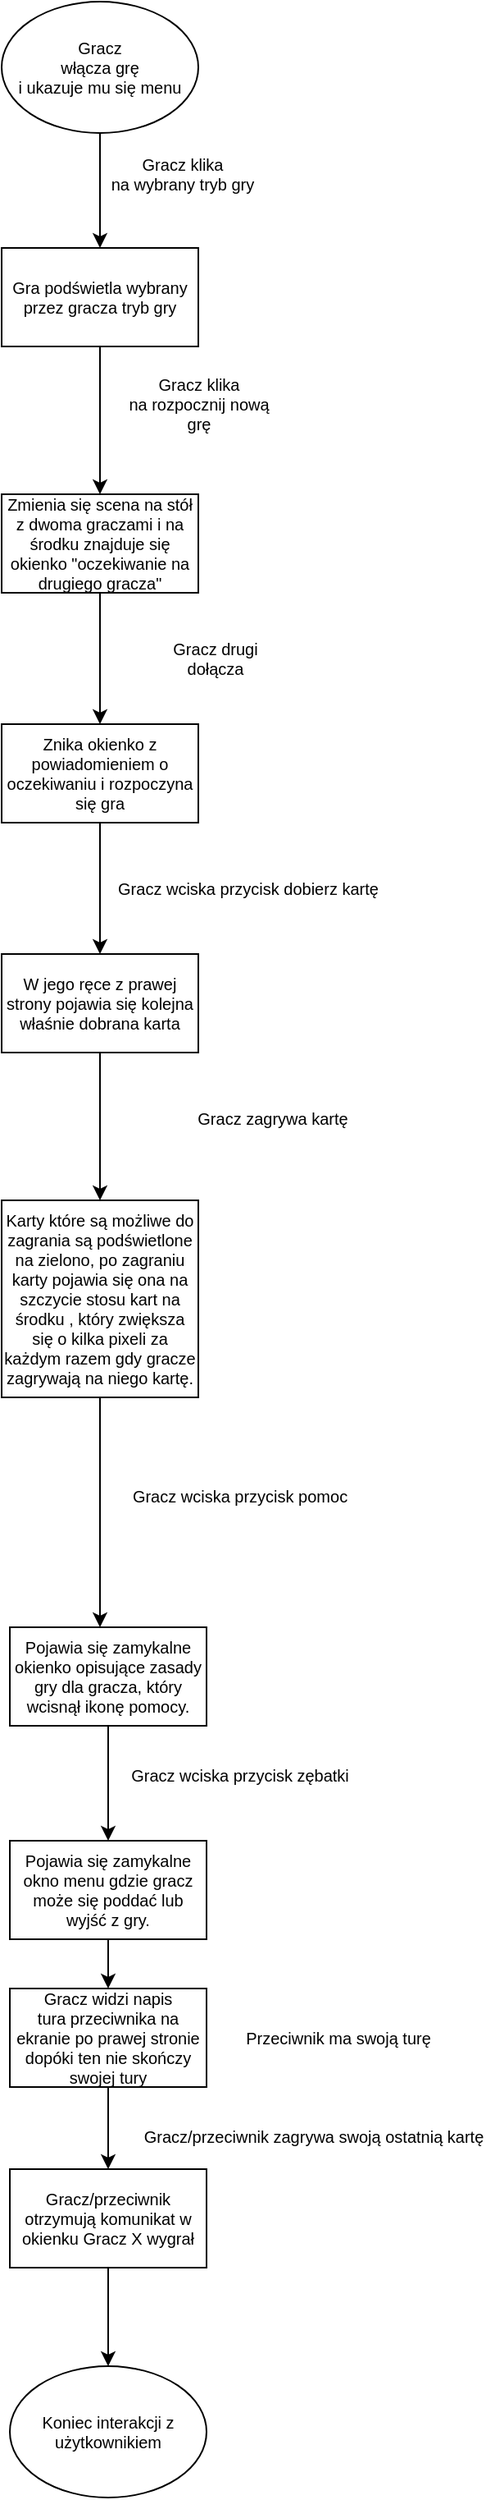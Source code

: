 <mxfile version="17.1.3" type="device"><diagram id="zYf6DZ3J2j3OQ2E81Uj7" name="Page-1"><mxGraphModel dx="1422" dy="795" grid="1" gridSize="10" guides="1" tooltips="1" connect="1" arrows="1" fold="1" page="1" pageScale="1" pageWidth="1169" pageHeight="1654" math="0" shadow="0"><root><mxCell id="0"/><mxCell id="1" parent="0"/><mxCell id="aHMyy_9fxocAKBkCxYvM-83" value="Gracz&lt;br&gt;włącza grę&lt;br&gt;i ukazuje mu się menu&lt;br&gt;" style="ellipse;whiteSpace=wrap;html=1;fontSize=10;" vertex="1" parent="1"><mxGeometry x="520" y="40" width="120" height="80" as="geometry"/></mxCell><mxCell id="aHMyy_9fxocAKBkCxYvM-84" value="" style="endArrow=classic;html=1;rounded=0;fontSize=10;exitX=0.5;exitY=1;exitDx=0;exitDy=0;" edge="1" parent="1" source="aHMyy_9fxocAKBkCxYvM-83" target="aHMyy_9fxocAKBkCxYvM-85"><mxGeometry width="50" height="50" relative="1" as="geometry"><mxPoint x="420" y="420" as="sourcePoint"/><mxPoint x="580" y="260" as="targetPoint"/></mxGeometry></mxCell><mxCell id="aHMyy_9fxocAKBkCxYvM-85" value="Gra podświetla wybrany&lt;br&gt;przez gracza tryb gry" style="rounded=0;whiteSpace=wrap;html=1;fontSize=10;" vertex="1" parent="1"><mxGeometry x="520" y="190" width="120" height="60" as="geometry"/></mxCell><mxCell id="aHMyy_9fxocAKBkCxYvM-86" value="Gracz klika&lt;br&gt;na wybrany tryb gry" style="text;html=1;align=center;verticalAlign=middle;resizable=0;points=[];autosize=1;strokeColor=none;fillColor=none;fontSize=10;" vertex="1" parent="1"><mxGeometry x="580" y="130" width="100" height="30" as="geometry"/></mxCell><mxCell id="aHMyy_9fxocAKBkCxYvM-87" value="Zmienia się scena na stół&lt;br&gt;z dwoma graczami i na środku znajduje się okienko &quot;oczekiwanie na drugiego gracza&quot;" style="rounded=0;whiteSpace=wrap;html=1;fontSize=10;" vertex="1" parent="1"><mxGeometry x="520" y="340" width="120" height="60" as="geometry"/></mxCell><mxCell id="aHMyy_9fxocAKBkCxYvM-88" value="" style="endArrow=classic;html=1;rounded=0;fontSize=10;exitX=0.5;exitY=1;exitDx=0;exitDy=0;entryX=0.5;entryY=0;entryDx=0;entryDy=0;" edge="1" parent="1" source="aHMyy_9fxocAKBkCxYvM-85" target="aHMyy_9fxocAKBkCxYvM-87"><mxGeometry width="50" height="50" relative="1" as="geometry"><mxPoint x="420" y="400" as="sourcePoint"/><mxPoint x="470" y="350" as="targetPoint"/></mxGeometry></mxCell><mxCell id="aHMyy_9fxocAKBkCxYvM-89" value="Gracz klika&lt;br&gt;na rozpocznij nową&lt;br&gt;grę" style="text;html=1;align=center;verticalAlign=middle;resizable=0;points=[];autosize=1;strokeColor=none;fillColor=none;fontSize=10;" vertex="1" parent="1"><mxGeometry x="590" y="265" width="100" height="40" as="geometry"/></mxCell><mxCell id="aHMyy_9fxocAKBkCxYvM-90" value="Znika okienko z powiadomieniem o oczekiwaniu i rozpoczyna się gra" style="rounded=0;whiteSpace=wrap;html=1;fontSize=10;" vertex="1" parent="1"><mxGeometry x="520" y="480" width="120" height="60" as="geometry"/></mxCell><mxCell id="aHMyy_9fxocAKBkCxYvM-91" value="" style="endArrow=classic;html=1;rounded=0;fontSize=10;exitX=0.5;exitY=1;exitDx=0;exitDy=0;entryX=0.5;entryY=0;entryDx=0;entryDy=0;" edge="1" parent="1" source="aHMyy_9fxocAKBkCxYvM-87" target="aHMyy_9fxocAKBkCxYvM-90"><mxGeometry width="50" height="50" relative="1" as="geometry"><mxPoint x="420" y="370" as="sourcePoint"/><mxPoint x="470" y="320" as="targetPoint"/></mxGeometry></mxCell><mxCell id="aHMyy_9fxocAKBkCxYvM-92" value="Gracz drugi&lt;br&gt;dołącza" style="text;html=1;align=center;verticalAlign=middle;resizable=0;points=[];autosize=1;strokeColor=none;fillColor=none;fontSize=10;" vertex="1" parent="1"><mxGeometry x="615" y="425" width="70" height="30" as="geometry"/></mxCell><mxCell id="aHMyy_9fxocAKBkCxYvM-93" value="W jego ręce z prawej&lt;br&gt;strony pojawia się kolejna&lt;br&gt;właśnie dobrana karta" style="rounded=0;whiteSpace=wrap;html=1;fontSize=10;" vertex="1" parent="1"><mxGeometry x="520" y="620" width="120" height="60" as="geometry"/></mxCell><mxCell id="aHMyy_9fxocAKBkCxYvM-94" value="" style="endArrow=classic;html=1;rounded=0;fontSize=10;exitX=0.5;exitY=1;exitDx=0;exitDy=0;entryX=0.5;entryY=0;entryDx=0;entryDy=0;" edge="1" parent="1" source="aHMyy_9fxocAKBkCxYvM-90" target="aHMyy_9fxocAKBkCxYvM-93"><mxGeometry width="50" height="50" relative="1" as="geometry"><mxPoint x="420" y="590" as="sourcePoint"/><mxPoint x="470" y="540" as="targetPoint"/></mxGeometry></mxCell><mxCell id="aHMyy_9fxocAKBkCxYvM-95" value="Gracz wciska przycisk dobierz kartę" style="text;html=1;align=center;verticalAlign=middle;resizable=0;points=[];autosize=1;strokeColor=none;fillColor=none;fontSize=10;strokeWidth=4;" vertex="1" parent="1"><mxGeometry x="585" y="570" width="170" height="20" as="geometry"/></mxCell><mxCell id="aHMyy_9fxocAKBkCxYvM-98" value="" style="endArrow=classic;html=1;rounded=0;fontSize=10;exitX=0.5;exitY=1;exitDx=0;exitDy=0;entryX=0.5;entryY=0;entryDx=0;entryDy=0;" edge="1" parent="1" source="aHMyy_9fxocAKBkCxYvM-93"><mxGeometry width="50" height="50" relative="1" as="geometry"><mxPoint x="580" y="690" as="sourcePoint"/><mxPoint x="580" y="770" as="targetPoint"/></mxGeometry></mxCell><mxCell id="aHMyy_9fxocAKBkCxYvM-101" value="Karty które są możliwe do zagrania są podświetlone na zielono, po zagraniu karty pojawia się ona na szczycie stosu kart na środku , który zwiększa się o kilka pixeli za każdym razem gdy gracze zagrywają na niego kartę." style="rounded=0;whiteSpace=wrap;html=1;fontSize=10;" vertex="1" parent="1"><mxGeometry x="520" y="770" width="120" height="120" as="geometry"/></mxCell><mxCell id="aHMyy_9fxocAKBkCxYvM-102" value="Gracz zagrywa kartę" style="text;html=1;align=center;verticalAlign=middle;resizable=0;points=[];autosize=1;strokeColor=none;fillColor=none;fontSize=10;strokeWidth=4;" vertex="1" parent="1"><mxGeometry x="630" y="710" width="110" height="20" as="geometry"/></mxCell><mxCell id="aHMyy_9fxocAKBkCxYvM-103" value="" style="endArrow=classic;html=1;rounded=0;fontSize=10;exitX=0.5;exitY=1;exitDx=0;exitDy=0;" edge="1" parent="1" source="aHMyy_9fxocAKBkCxYvM-101"><mxGeometry width="50" height="50" relative="1" as="geometry"><mxPoint x="420" y="690" as="sourcePoint"/><mxPoint x="580" y="1030" as="targetPoint"/></mxGeometry></mxCell><mxCell id="aHMyy_9fxocAKBkCxYvM-105" value="Pojawia się zamykalne okienko opisujące zasady gry dla gracza, który wcisnął ikonę pomocy." style="rounded=0;whiteSpace=wrap;html=1;fontSize=10;strokeWidth=1;" vertex="1" parent="1"><mxGeometry x="525" y="1030" width="120" height="60" as="geometry"/></mxCell><mxCell id="aHMyy_9fxocAKBkCxYvM-106" value="Gracz wciska przycisk pomoc&lt;br&gt;" style="text;html=1;align=center;verticalAlign=middle;resizable=0;points=[];autosize=1;strokeColor=none;fillColor=none;fontSize=10;" vertex="1" parent="1"><mxGeometry x="590" y="940" width="150" height="20" as="geometry"/></mxCell><mxCell id="aHMyy_9fxocAKBkCxYvM-107" value="" style="endArrow=classic;html=1;rounded=0;fontSize=10;exitX=0.5;exitY=1;exitDx=0;exitDy=0;" edge="1" parent="1" source="aHMyy_9fxocAKBkCxYvM-105"><mxGeometry width="50" height="50" relative="1" as="geometry"><mxPoint x="590" y="1220" as="sourcePoint"/><mxPoint x="585" y="1160" as="targetPoint"/></mxGeometry></mxCell><mxCell id="aHMyy_9fxocAKBkCxYvM-108" value="Gracz wciska przycisk zębatki" style="text;html=1;align=center;verticalAlign=middle;resizable=0;points=[];autosize=1;strokeColor=none;fillColor=none;fontSize=10;" vertex="1" parent="1"><mxGeometry x="590" y="1110" width="150" height="20" as="geometry"/></mxCell><mxCell id="aHMyy_9fxocAKBkCxYvM-109" value="Pojawia się zamykalne okno menu gdzie gracz może się poddać lub wyjść z gry." style="rounded=0;whiteSpace=wrap;html=1;fontSize=10;strokeWidth=1;" vertex="1" parent="1"><mxGeometry x="525" y="1160" width="120" height="60" as="geometry"/></mxCell><mxCell id="aHMyy_9fxocAKBkCxYvM-110" value="Przeciwnik ma swoją turę" style="text;html=1;align=center;verticalAlign=middle;resizable=0;points=[];autosize=1;strokeColor=none;fillColor=none;fontSize=10;" vertex="1" parent="1"><mxGeometry x="660" y="1270" width="130" height="20" as="geometry"/></mxCell><mxCell id="aHMyy_9fxocAKBkCxYvM-111" value="Gracz widzi napis&lt;br&gt;tura przeciwnika na ekranie po prawej stronie&lt;br&gt;dopóki ten nie skończy swojej tury" style="rounded=0;whiteSpace=wrap;html=1;fontSize=10;strokeWidth=1;" vertex="1" parent="1"><mxGeometry x="525" y="1250" width="120" height="60" as="geometry"/></mxCell><mxCell id="aHMyy_9fxocAKBkCxYvM-112" value="" style="endArrow=classic;html=1;rounded=0;fontSize=10;exitX=0.5;exitY=1;exitDx=0;exitDy=0;entryX=0.5;entryY=0;entryDx=0;entryDy=0;" edge="1" parent="1" source="aHMyy_9fxocAKBkCxYvM-109" target="aHMyy_9fxocAKBkCxYvM-111"><mxGeometry width="50" height="50" relative="1" as="geometry"><mxPoint x="420" y="1070" as="sourcePoint"/><mxPoint x="470" y="1020" as="targetPoint"/></mxGeometry></mxCell><mxCell id="aHMyy_9fxocAKBkCxYvM-113" value="" style="endArrow=classic;html=1;rounded=0;fontSize=10;exitX=0.5;exitY=1;exitDx=0;exitDy=0;" edge="1" parent="1" source="aHMyy_9fxocAKBkCxYvM-111"><mxGeometry width="50" height="50" relative="1" as="geometry"><mxPoint x="420" y="1280" as="sourcePoint"/><mxPoint x="585" y="1360" as="targetPoint"/></mxGeometry></mxCell><mxCell id="aHMyy_9fxocAKBkCxYvM-114" value="Gracz/przeciwnik otrzymują komunikat w okienku Gracz X wygrał" style="rounded=0;whiteSpace=wrap;html=1;fontSize=10;strokeWidth=1;" vertex="1" parent="1"><mxGeometry x="525" y="1360" width="120" height="60" as="geometry"/></mxCell><mxCell id="aHMyy_9fxocAKBkCxYvM-115" value="Gracz/przeciwnik zagrywa swoją ostatnią kartę" style="text;html=1;align=center;verticalAlign=middle;resizable=0;points=[];autosize=1;strokeColor=none;fillColor=none;fontSize=10;" vertex="1" parent="1"><mxGeometry x="600" y="1330" width="220" height="20" as="geometry"/></mxCell><mxCell id="aHMyy_9fxocAKBkCxYvM-116" value="Koniec interakcji z użytkownikiem" style="ellipse;whiteSpace=wrap;html=1;fontSize=10;strokeWidth=1;" vertex="1" parent="1"><mxGeometry x="525" y="1480" width="120" height="80" as="geometry"/></mxCell><mxCell id="aHMyy_9fxocAKBkCxYvM-117" value="" style="endArrow=classic;html=1;rounded=0;fontSize=10;exitX=0.5;exitY=1;exitDx=0;exitDy=0;" edge="1" parent="1" source="aHMyy_9fxocAKBkCxYvM-114" target="aHMyy_9fxocAKBkCxYvM-116"><mxGeometry width="50" height="50" relative="1" as="geometry"><mxPoint x="420" y="1280" as="sourcePoint"/><mxPoint x="470" y="1230" as="targetPoint"/></mxGeometry></mxCell></root></mxGraphModel></diagram></mxfile>